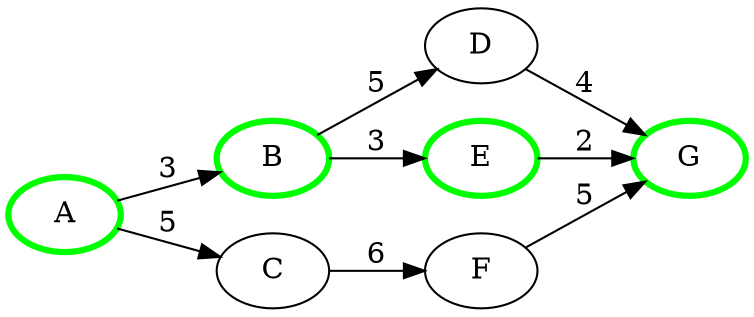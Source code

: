 digraph {
    rankdir="LR"

    A -> B [label="3"]
    A -> C [label="5"]
    C -> F [label = "6"]
    F -> G [label="5"]
    B -> D [label="5"]
    B -> E [label = "3"]
    D -> G [label = "4"]
    E -> G [label = "2"]
    
    A[color=green, penwidth=3]
    B[color=green, penwidth=3]
    E[color=green, penwidth=3]
    G[color=green, penwidth=3]
}